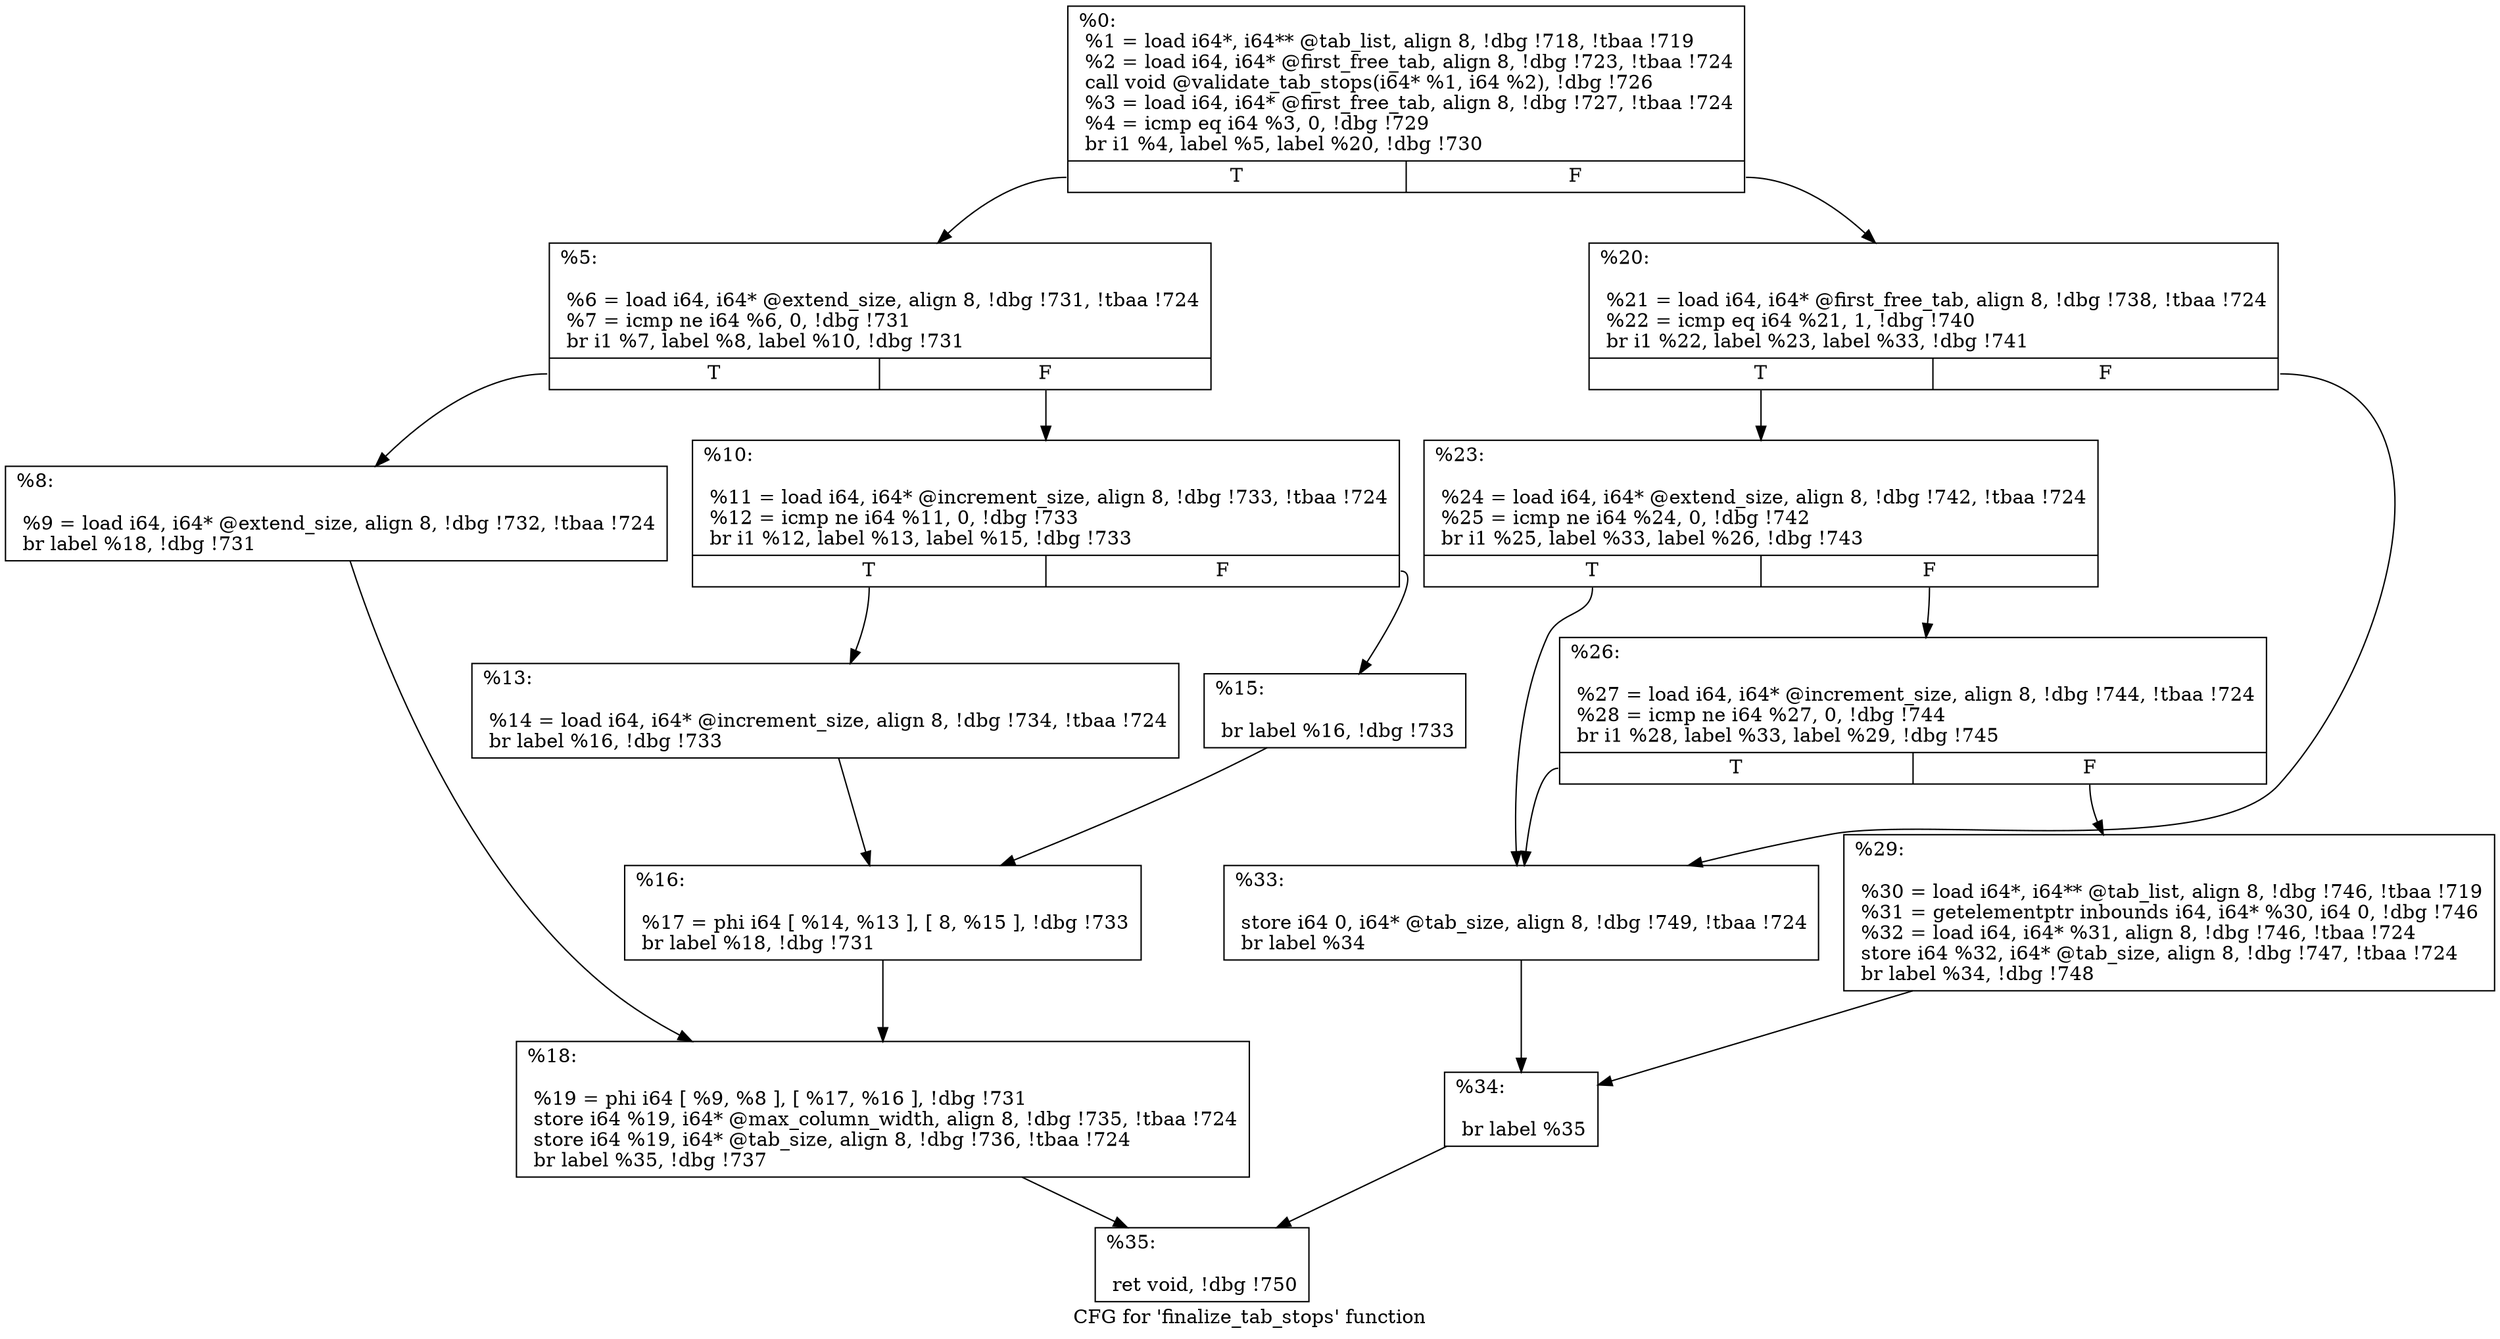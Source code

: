digraph "CFG for 'finalize_tab_stops' function" {
	label="CFG for 'finalize_tab_stops' function";

	Node0x8e87c0 [shape=record,label="{%0:\l  %1 = load i64*, i64** @tab_list, align 8, !dbg !718, !tbaa !719\l  %2 = load i64, i64* @first_free_tab, align 8, !dbg !723, !tbaa !724\l  call void @validate_tab_stops(i64* %1, i64 %2), !dbg !726\l  %3 = load i64, i64* @first_free_tab, align 8, !dbg !727, !tbaa !724\l  %4 = icmp eq i64 %3, 0, !dbg !729\l  br i1 %4, label %5, label %20, !dbg !730\l|{<s0>T|<s1>F}}"];
	Node0x8e87c0:s0 -> Node0x8e9880;
	Node0x8e87c0:s1 -> Node0x8e9ab0;
	Node0x8e9880 [shape=record,label="{%5:\l\l  %6 = load i64, i64* @extend_size, align 8, !dbg !731, !tbaa !724\l  %7 = icmp ne i64 %6, 0, !dbg !731\l  br i1 %7, label %8, label %10, !dbg !731\l|{<s0>T|<s1>F}}"];
	Node0x8e9880:s0 -> Node0x8e98d0;
	Node0x8e9880:s1 -> Node0x8e9920;
	Node0x8e98d0 [shape=record,label="{%8:\l\l  %9 = load i64, i64* @extend_size, align 8, !dbg !732, !tbaa !724\l  br label %18, !dbg !731\l}"];
	Node0x8e98d0 -> Node0x8e9a60;
	Node0x8e9920 [shape=record,label="{%10:\l\l  %11 = load i64, i64* @increment_size, align 8, !dbg !733, !tbaa !724\l  %12 = icmp ne i64 %11, 0, !dbg !733\l  br i1 %12, label %13, label %15, !dbg !733\l|{<s0>T|<s1>F}}"];
	Node0x8e9920:s0 -> Node0x8e9970;
	Node0x8e9920:s1 -> Node0x8e99c0;
	Node0x8e9970 [shape=record,label="{%13:\l\l  %14 = load i64, i64* @increment_size, align 8, !dbg !734, !tbaa !724\l  br label %16, !dbg !733\l}"];
	Node0x8e9970 -> Node0x8e9a10;
	Node0x8e99c0 [shape=record,label="{%15:\l\l  br label %16, !dbg !733\l}"];
	Node0x8e99c0 -> Node0x8e9a10;
	Node0x8e9a10 [shape=record,label="{%16:\l\l  %17 = phi i64 [ %14, %13 ], [ 8, %15 ], !dbg !733\l  br label %18, !dbg !731\l}"];
	Node0x8e9a10 -> Node0x8e9a60;
	Node0x8e9a60 [shape=record,label="{%18:\l\l  %19 = phi i64 [ %9, %8 ], [ %17, %16 ], !dbg !731\l  store i64 %19, i64* @max_column_width, align 8, !dbg !735, !tbaa !724\l  store i64 %19, i64* @tab_size, align 8, !dbg !736, !tbaa !724\l  br label %35, !dbg !737\l}"];
	Node0x8e9a60 -> Node0x8e9c90;
	Node0x8e9ab0 [shape=record,label="{%20:\l\l  %21 = load i64, i64* @first_free_tab, align 8, !dbg !738, !tbaa !724\l  %22 = icmp eq i64 %21, 1, !dbg !740\l  br i1 %22, label %23, label %33, !dbg !741\l|{<s0>T|<s1>F}}"];
	Node0x8e9ab0:s0 -> Node0x8e9b00;
	Node0x8e9ab0:s1 -> Node0x8e9bf0;
	Node0x8e9b00 [shape=record,label="{%23:\l\l  %24 = load i64, i64* @extend_size, align 8, !dbg !742, !tbaa !724\l  %25 = icmp ne i64 %24, 0, !dbg !742\l  br i1 %25, label %33, label %26, !dbg !743\l|{<s0>T|<s1>F}}"];
	Node0x8e9b00:s0 -> Node0x8e9bf0;
	Node0x8e9b00:s1 -> Node0x8e9b50;
	Node0x8e9b50 [shape=record,label="{%26:\l\l  %27 = load i64, i64* @increment_size, align 8, !dbg !744, !tbaa !724\l  %28 = icmp ne i64 %27, 0, !dbg !744\l  br i1 %28, label %33, label %29, !dbg !745\l|{<s0>T|<s1>F}}"];
	Node0x8e9b50:s0 -> Node0x8e9bf0;
	Node0x8e9b50:s1 -> Node0x8e9ba0;
	Node0x8e9ba0 [shape=record,label="{%29:\l\l  %30 = load i64*, i64** @tab_list, align 8, !dbg !746, !tbaa !719\l  %31 = getelementptr inbounds i64, i64* %30, i64 0, !dbg !746\l  %32 = load i64, i64* %31, align 8, !dbg !746, !tbaa !724\l  store i64 %32, i64* @tab_size, align 8, !dbg !747, !tbaa !724\l  br label %34, !dbg !748\l}"];
	Node0x8e9ba0 -> Node0x8e9c40;
	Node0x8e9bf0 [shape=record,label="{%33:\l\l  store i64 0, i64* @tab_size, align 8, !dbg !749, !tbaa !724\l  br label %34\l}"];
	Node0x8e9bf0 -> Node0x8e9c40;
	Node0x8e9c40 [shape=record,label="{%34:\l\l  br label %35\l}"];
	Node0x8e9c40 -> Node0x8e9c90;
	Node0x8e9c90 [shape=record,label="{%35:\l\l  ret void, !dbg !750\l}"];
}
